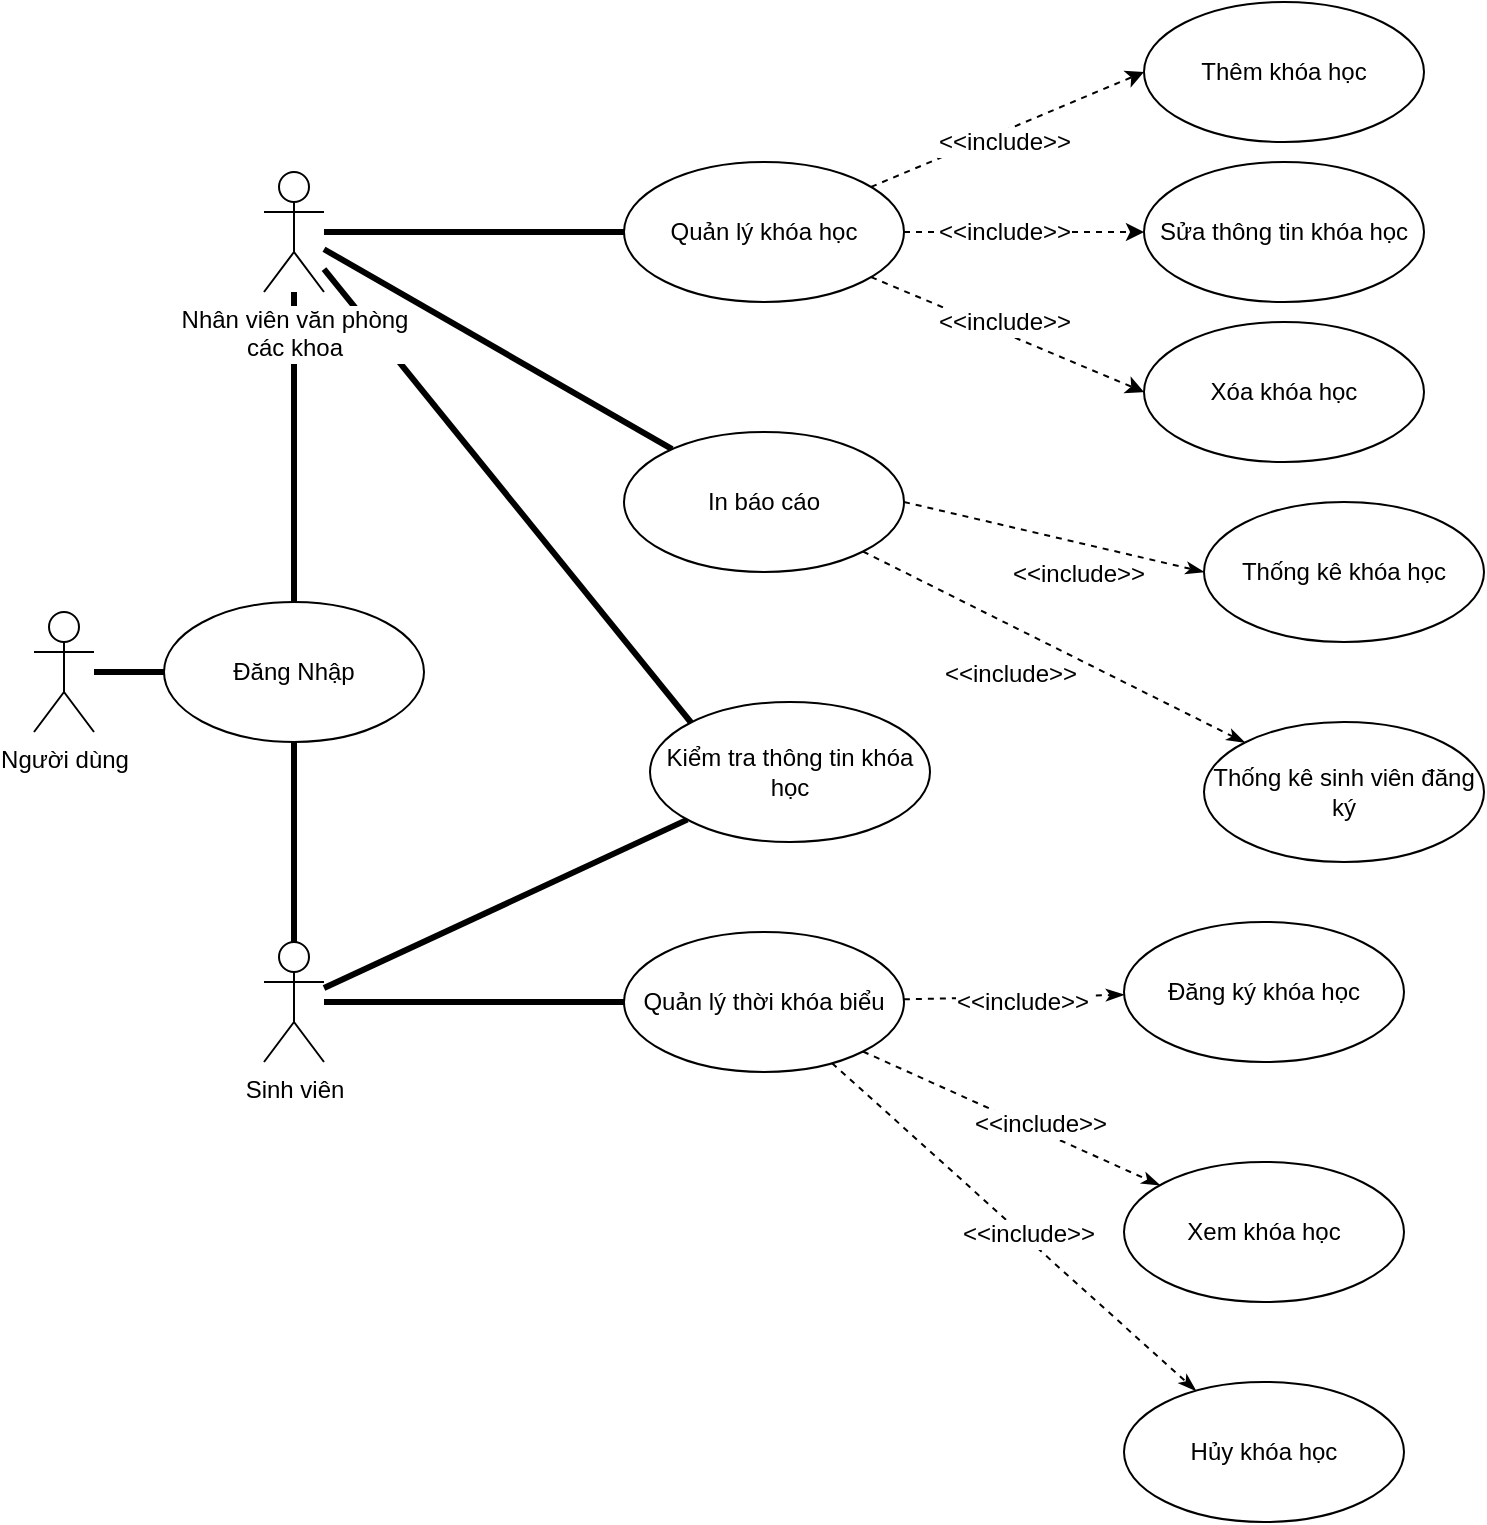 <mxfile version="10.9.8" type="device"><diagram id="ZyEW5PuYq7_hPx2e14iu" name="Page-1"><mxGraphModel dx="694" dy="698" grid="1" gridSize="10" guides="1" tooltips="1" connect="1" arrows="1" fold="1" page="1" pageScale="1" pageWidth="827" pageHeight="1169" math="0" shadow="0"><root><mxCell id="0"/><mxCell id="1" parent="0"/><mxCell id="UYAHfTrRapgArxIiYUX6-25" style="edgeStyle=orthogonalEdgeStyle;rounded=0;orthogonalLoop=1;jettySize=auto;html=1;entryX=0;entryY=0.5;entryDx=0;entryDy=0;strokeColor=#000000;endArrow=none;endFill=0;strokeWidth=3;" parent="1" source="UYAHfTrRapgArxIiYUX6-2" target="UYAHfTrRapgArxIiYUX6-6" edge="1"><mxGeometry relative="1" as="geometry"/></mxCell><mxCell id="UYAHfTrRapgArxIiYUX6-31" style="edgeStyle=none;rounded=0;orthogonalLoop=1;jettySize=auto;html=1;endArrow=none;endFill=0;strokeColor=#000000;strokeWidth=3;" parent="1" source="UYAHfTrRapgArxIiYUX6-2" target="UYAHfTrRapgArxIiYUX6-30" edge="1"><mxGeometry relative="1" as="geometry"/></mxCell><mxCell id="bHHL7-JH7iEZ_bjCepCQ-9" style="edgeStyle=none;rounded=0;orthogonalLoop=1;jettySize=auto;html=1;entryX=0;entryY=0;entryDx=0;entryDy=0;endArrow=none;endFill=0;strokeWidth=3;" parent="1" source="UYAHfTrRapgArxIiYUX6-2" target="UYAHfTrRapgArxIiYUX6-43" edge="1"><mxGeometry relative="1" as="geometry"/></mxCell><mxCell id="bHHL7-JH7iEZ_bjCepCQ-10" style="edgeStyle=none;rounded=0;orthogonalLoop=1;jettySize=auto;html=1;entryX=0.5;entryY=0;entryDx=0;entryDy=0;endArrow=none;endFill=0;strokeWidth=3;" parent="1" source="UYAHfTrRapgArxIiYUX6-2" target="bHHL7-JH7iEZ_bjCepCQ-1" edge="1"><mxGeometry relative="1" as="geometry"/></mxCell><mxCell id="UYAHfTrRapgArxIiYUX6-2" value="Nhân viên văn phòng&lt;br&gt;các khoa" style="shape=umlActor;verticalLabelPosition=bottom;labelBackgroundColor=#ffffff;verticalAlign=top;html=1;" parent="1" vertex="1"><mxGeometry x="150" y="135" width="30" height="60" as="geometry"/></mxCell><mxCell id="UYAHfTrRapgArxIiYUX6-38" style="edgeStyle=none;rounded=0;orthogonalLoop=1;jettySize=auto;html=1;endArrow=none;endFill=0;strokeColor=#000000;strokeWidth=3;" parent="1" source="UYAHfTrRapgArxIiYUX6-4" target="UYAHfTrRapgArxIiYUX6-7" edge="1"><mxGeometry relative="1" as="geometry"/></mxCell><mxCell id="bHHL7-JH7iEZ_bjCepCQ-6" style="edgeStyle=none;rounded=0;orthogonalLoop=1;jettySize=auto;html=1;endArrow=none;endFill=0;strokeWidth=3;" parent="1" source="UYAHfTrRapgArxIiYUX6-4" target="UYAHfTrRapgArxIiYUX6-43" edge="1"><mxGeometry relative="1" as="geometry"/></mxCell><mxCell id="bHHL7-JH7iEZ_bjCepCQ-12" style="edgeStyle=none;rounded=0;orthogonalLoop=1;jettySize=auto;html=1;entryX=0.5;entryY=1;entryDx=0;entryDy=0;endArrow=none;endFill=0;strokeWidth=3;" parent="1" source="UYAHfTrRapgArxIiYUX6-4" target="bHHL7-JH7iEZ_bjCepCQ-1" edge="1"><mxGeometry relative="1" as="geometry"/></mxCell><mxCell id="UYAHfTrRapgArxIiYUX6-4" value="Sinh viên" style="shape=umlActor;verticalLabelPosition=bottom;labelBackgroundColor=#ffffff;verticalAlign=top;html=1;" parent="1" vertex="1"><mxGeometry x="150" y="520" width="30" height="60" as="geometry"/></mxCell><mxCell id="UYAHfTrRapgArxIiYUX6-17" style="rounded=0;orthogonalLoop=1;jettySize=auto;html=1;entryX=0;entryY=0.5;entryDx=0;entryDy=0;dashed=1;" parent="1" source="UYAHfTrRapgArxIiYUX6-6" target="UYAHfTrRapgArxIiYUX6-13" edge="1"><mxGeometry relative="1" as="geometry"/></mxCell><mxCell id="UYAHfTrRapgArxIiYUX6-29" value="&amp;lt;&amp;lt;include&amp;gt;&amp;gt;" style="text;html=1;resizable=0;points=[];align=center;verticalAlign=middle;labelBackgroundColor=#ffffff;" parent="UYAHfTrRapgArxIiYUX6-17" vertex="1" connectable="0"><mxGeometry x="-0.21" y="1" relative="1" as="geometry"><mxPoint x="11.5" y="0.5" as="offset"/></mxGeometry></mxCell><mxCell id="UYAHfTrRapgArxIiYUX6-18" style="rounded=0;orthogonalLoop=1;jettySize=auto;html=1;dashed=1;" parent="1" source="UYAHfTrRapgArxIiYUX6-6" target="UYAHfTrRapgArxIiYUX6-12" edge="1"><mxGeometry relative="1" as="geometry"/></mxCell><mxCell id="UYAHfTrRapgArxIiYUX6-28" value="&amp;lt;&amp;lt;include&amp;gt;&amp;gt;" style="text;html=1;resizable=0;points=[];align=center;verticalAlign=middle;labelBackgroundColor=#ffffff;" parent="UYAHfTrRapgArxIiYUX6-18" vertex="1" connectable="0"><mxGeometry x="-0.367" relative="1" as="geometry"><mxPoint x="12" as="offset"/></mxGeometry></mxCell><mxCell id="UYAHfTrRapgArxIiYUX6-19" style="orthogonalLoop=1;jettySize=auto;html=1;entryX=0;entryY=0.5;entryDx=0;entryDy=0;strokeColor=#000000;rounded=0;dashed=1;" parent="1" source="UYAHfTrRapgArxIiYUX6-6" target="UYAHfTrRapgArxIiYUX6-11" edge="1"><mxGeometry relative="1" as="geometry"/></mxCell><mxCell id="UYAHfTrRapgArxIiYUX6-27" value="&amp;lt;&amp;lt;include&amp;gt;&amp;gt;" style="text;html=1;resizable=0;points=[];align=center;verticalAlign=middle;labelBackgroundColor=#ffffff;" parent="UYAHfTrRapgArxIiYUX6-19" vertex="1" connectable="0"><mxGeometry x="0.182" y="-4" relative="1" as="geometry"><mxPoint x="-16" y="8" as="offset"/></mxGeometry></mxCell><mxCell id="UYAHfTrRapgArxIiYUX6-6" value="Quản lý khóa học" style="ellipse;whiteSpace=wrap;html=1;" parent="1" vertex="1"><mxGeometry x="330" y="130" width="140" height="70" as="geometry"/></mxCell><mxCell id="UYAHfTrRapgArxIiYUX6-48" style="edgeStyle=none;rounded=0;orthogonalLoop=1;jettySize=auto;html=1;endArrow=classicThin;endFill=1;strokeColor=#000000;strokeWidth=1;dashed=1;" parent="1" source="UYAHfTrRapgArxIiYUX6-7" target="UYAHfTrRapgArxIiYUX6-45" edge="1"><mxGeometry relative="1" as="geometry"/></mxCell><mxCell id="UYAHfTrRapgArxIiYUX6-49" style="edgeStyle=none;rounded=0;orthogonalLoop=1;jettySize=auto;html=1;exitX=1;exitY=1;exitDx=0;exitDy=0;endArrow=classicThin;endFill=1;strokeColor=#000000;strokeWidth=1;dashed=1;" parent="1" source="UYAHfTrRapgArxIiYUX6-7" target="UYAHfTrRapgArxIiYUX6-46" edge="1"><mxGeometry relative="1" as="geometry"/></mxCell><mxCell id="UYAHfTrRapgArxIiYUX6-50" style="edgeStyle=none;rounded=0;orthogonalLoop=1;jettySize=auto;html=1;endArrow=classicThin;endFill=1;strokeColor=#000000;strokeWidth=1;dashed=1;" parent="1" source="UYAHfTrRapgArxIiYUX6-7" target="UYAHfTrRapgArxIiYUX6-47" edge="1"><mxGeometry relative="1" as="geometry"/></mxCell><mxCell id="UYAHfTrRapgArxIiYUX6-7" value="Quản lý thời khóa biểu" style="ellipse;whiteSpace=wrap;html=1;" parent="1" vertex="1"><mxGeometry x="330" y="515" width="140" height="70" as="geometry"/></mxCell><mxCell id="UYAHfTrRapgArxIiYUX6-11" value="Thêm khóa học" style="ellipse;whiteSpace=wrap;html=1;" parent="1" vertex="1"><mxGeometry x="590" y="50" width="140" height="70" as="geometry"/></mxCell><mxCell id="UYAHfTrRapgArxIiYUX6-12" value="Sửa thông tin khóa học" style="ellipse;whiteSpace=wrap;html=1;" parent="1" vertex="1"><mxGeometry x="590" y="130" width="140" height="70" as="geometry"/></mxCell><mxCell id="UYAHfTrRapgArxIiYUX6-13" value="Xóa khóa học" style="ellipse;whiteSpace=wrap;html=1;" parent="1" vertex="1"><mxGeometry x="590" y="210" width="140" height="70" as="geometry"/></mxCell><mxCell id="UYAHfTrRapgArxIiYUX6-39" style="edgeStyle=none;rounded=0;orthogonalLoop=1;jettySize=auto;html=1;exitX=1;exitY=0.5;exitDx=0;exitDy=0;entryX=0;entryY=0.5;entryDx=0;entryDy=0;endArrow=classicThin;endFill=1;strokeColor=#000000;strokeWidth=1;dashed=1;" parent="1" source="UYAHfTrRapgArxIiYUX6-30" target="UYAHfTrRapgArxIiYUX6-36" edge="1"><mxGeometry relative="1" as="geometry"/></mxCell><mxCell id="UYAHfTrRapgArxIiYUX6-40" style="edgeStyle=none;rounded=0;orthogonalLoop=1;jettySize=auto;html=1;exitX=1;exitY=1;exitDx=0;exitDy=0;endArrow=classicThin;endFill=1;strokeColor=#000000;strokeWidth=1;dashed=1;" parent="1" source="UYAHfTrRapgArxIiYUX6-30" target="UYAHfTrRapgArxIiYUX6-37" edge="1"><mxGeometry relative="1" as="geometry"/></mxCell><mxCell id="UYAHfTrRapgArxIiYUX6-30" value="In báo cáo" style="ellipse;whiteSpace=wrap;html=1;" parent="1" vertex="1"><mxGeometry x="330" y="265" width="140" height="70" as="geometry"/></mxCell><mxCell id="UYAHfTrRapgArxIiYUX6-36" value="Thống kê khóa học" style="ellipse;whiteSpace=wrap;html=1;" parent="1" vertex="1"><mxGeometry x="620" y="300" width="140" height="70" as="geometry"/></mxCell><mxCell id="UYAHfTrRapgArxIiYUX6-37" value="Thống kê sinh viên đăng ký" style="ellipse;whiteSpace=wrap;html=1;" parent="1" vertex="1"><mxGeometry x="620" y="410" width="140" height="70" as="geometry"/></mxCell><mxCell id="UYAHfTrRapgArxIiYUX6-41" value="&amp;lt;&amp;lt;include&amp;gt;&amp;gt;" style="text;html=1;resizable=0;points=[];align=center;verticalAlign=middle;labelBackgroundColor=#ffffff;" parent="1" vertex="1" connectable="0"><mxGeometry x="544.808" y="335.018" as="geometry"><mxPoint x="11.5" y="0.5" as="offset"/></mxGeometry></mxCell><mxCell id="UYAHfTrRapgArxIiYUX6-42" value="&amp;lt;&amp;lt;include&amp;gt;&amp;gt;" style="text;html=1;resizable=0;points=[];align=center;verticalAlign=middle;labelBackgroundColor=#ffffff;" parent="1" vertex="1" connectable="0"><mxGeometry x="539.808" y="230.018" as="geometry"><mxPoint x="-17.5" y="155.5" as="offset"/></mxGeometry></mxCell><mxCell id="UYAHfTrRapgArxIiYUX6-43" value="Kiểm tra thông tin khóa học" style="ellipse;whiteSpace=wrap;html=1;" parent="1" vertex="1"><mxGeometry x="343" y="400" width="140" height="70" as="geometry"/></mxCell><mxCell id="UYAHfTrRapgArxIiYUX6-45" value="Đăng ký khóa học" style="ellipse;whiteSpace=wrap;html=1;" parent="1" vertex="1"><mxGeometry x="580" y="510" width="140" height="70" as="geometry"/></mxCell><mxCell id="UYAHfTrRapgArxIiYUX6-46" value="Xem khóa học" style="ellipse;whiteSpace=wrap;html=1;" parent="1" vertex="1"><mxGeometry x="580" y="630" width="140" height="70" as="geometry"/></mxCell><mxCell id="UYAHfTrRapgArxIiYUX6-47" value="Hủy khóa học" style="ellipse;whiteSpace=wrap;html=1;" parent="1" vertex="1"><mxGeometry x="580" y="740" width="140" height="70" as="geometry"/></mxCell><mxCell id="UYAHfTrRapgArxIiYUX6-54" value="&amp;lt;&amp;lt;include&amp;gt;&amp;gt;" style="text;html=1;resizable=0;points=[];align=center;verticalAlign=middle;labelBackgroundColor=#ffffff;" parent="1" vertex="1" connectable="0"><mxGeometry x="529.808" y="220.018" as="geometry"><mxPoint x="-1.5" y="329.5" as="offset"/></mxGeometry></mxCell><mxCell id="UYAHfTrRapgArxIiYUX6-55" value="&amp;lt;&amp;lt;include&amp;gt;&amp;gt;" style="text;html=1;resizable=0;points=[];align=center;verticalAlign=middle;labelBackgroundColor=#ffffff;" parent="1" vertex="1" connectable="0"><mxGeometry x="539.808" y="230.018" as="geometry"><mxPoint x="-2.5" y="380.5" as="offset"/></mxGeometry></mxCell><mxCell id="UYAHfTrRapgArxIiYUX6-56" value="&amp;lt;&amp;lt;include&amp;gt;&amp;gt;" style="text;html=1;resizable=0;points=[];align=center;verticalAlign=middle;labelBackgroundColor=#ffffff;" parent="1" vertex="1" connectable="0"><mxGeometry x="519.808" y="665.018" as="geometry"><mxPoint x="11.5" y="0.5" as="offset"/></mxGeometry></mxCell><mxCell id="bHHL7-JH7iEZ_bjCepCQ-1" value="Đăng Nhập" style="ellipse;whiteSpace=wrap;html=1;" parent="1" vertex="1"><mxGeometry x="100" y="350" width="130" height="70" as="geometry"/></mxCell><mxCell id="bHHL7-JH7iEZ_bjCepCQ-14" style="edgeStyle=none;rounded=0;orthogonalLoop=1;jettySize=auto;html=1;entryX=0;entryY=0.5;entryDx=0;entryDy=0;endArrow=none;endFill=0;strokeWidth=3;" parent="1" source="bHHL7-JH7iEZ_bjCepCQ-13" target="bHHL7-JH7iEZ_bjCepCQ-1" edge="1"><mxGeometry relative="1" as="geometry"/></mxCell><mxCell id="bHHL7-JH7iEZ_bjCepCQ-13" value="Người dùng" style="shape=umlActor;verticalLabelPosition=bottom;labelBackgroundColor=#ffffff;verticalAlign=top;html=1;outlineConnect=0;" parent="1" vertex="1"><mxGeometry x="35" y="355" width="30" height="60" as="geometry"/></mxCell></root></mxGraphModel></diagram></mxfile>